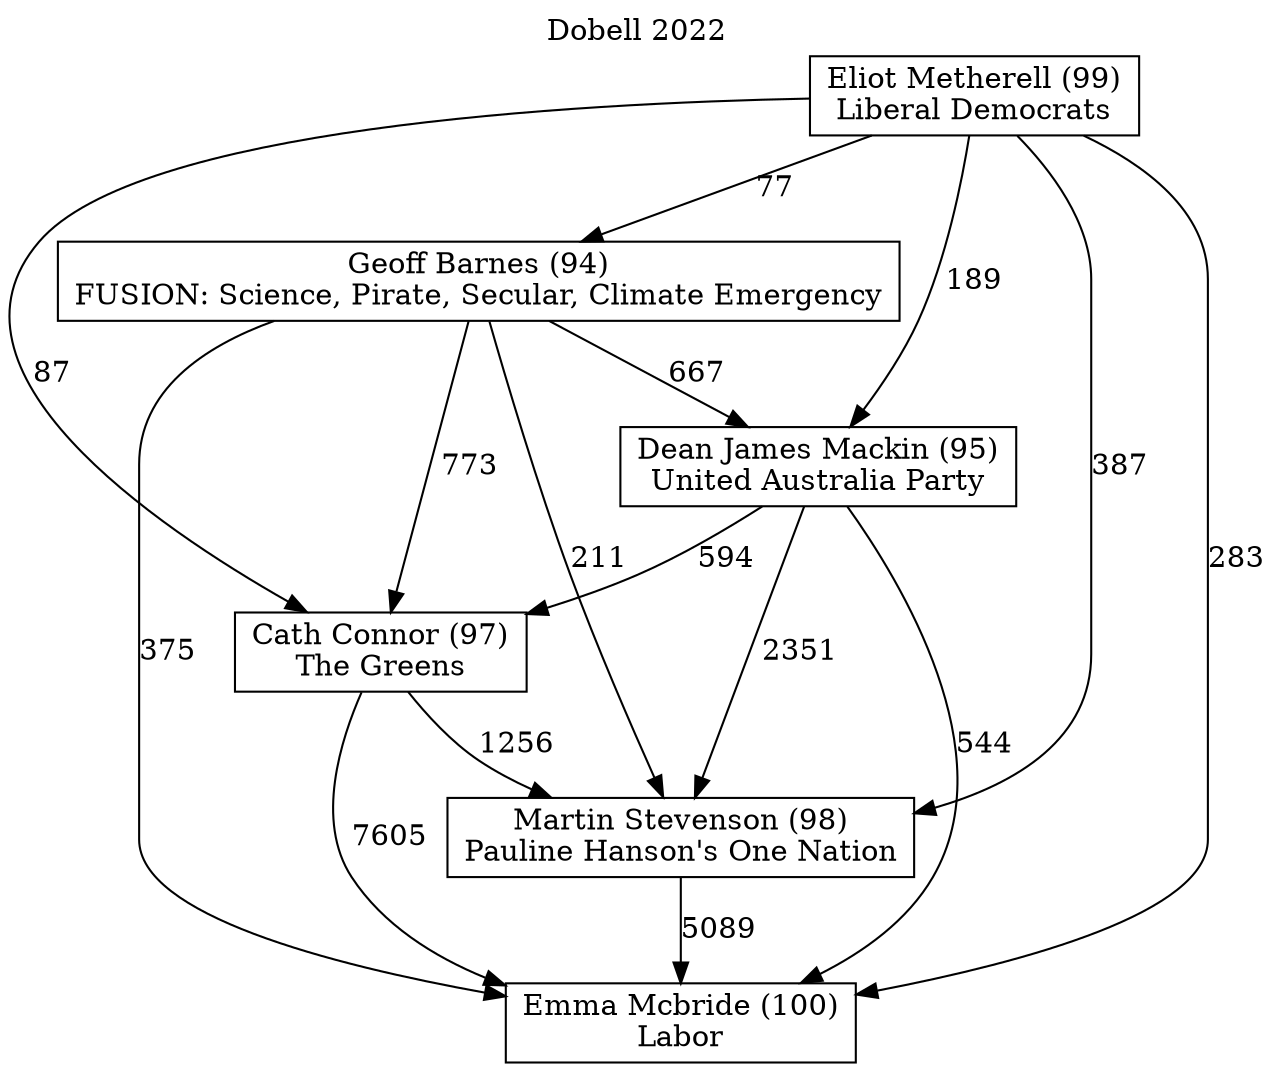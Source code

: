 // House preference flow
digraph "Emma Mcbride (100)_Dobell_2022" {
	graph [label="Dobell 2022" labelloc=t mclimit=10]
	node [shape=box]
	"Martin Stevenson (98)" [label="Martin Stevenson (98)
Pauline Hanson's One Nation"]
	"Geoff Barnes (94)" [label="Geoff Barnes (94)
FUSION: Science, Pirate, Secular, Climate Emergency"]
	"Cath Connor (97)" [label="Cath Connor (97)
The Greens"]
	"Emma Mcbride (100)" [label="Emma Mcbride (100)
Labor"]
	"Dean James Mackin (95)" [label="Dean James Mackin (95)
United Australia Party"]
	"Eliot Metherell (99)" [label="Eliot Metherell (99)
Liberal Democrats"]
	"Eliot Metherell (99)" -> "Martin Stevenson (98)" [label=387]
	"Dean James Mackin (95)" -> "Martin Stevenson (98)" [label=2351]
	"Dean James Mackin (95)" -> "Cath Connor (97)" [label=594]
	"Martin Stevenson (98)" -> "Emma Mcbride (100)" [label=5089]
	"Eliot Metherell (99)" -> "Geoff Barnes (94)" [label=77]
	"Geoff Barnes (94)" -> "Emma Mcbride (100)" [label=375]
	"Geoff Barnes (94)" -> "Cath Connor (97)" [label=773]
	"Dean James Mackin (95)" -> "Emma Mcbride (100)" [label=544]
	"Geoff Barnes (94)" -> "Dean James Mackin (95)" [label=667]
	"Geoff Barnes (94)" -> "Martin Stevenson (98)" [label=211]
	"Cath Connor (97)" -> "Emma Mcbride (100)" [label=7605]
	"Cath Connor (97)" -> "Martin Stevenson (98)" [label=1256]
	"Eliot Metherell (99)" -> "Dean James Mackin (95)" [label=189]
	"Eliot Metherell (99)" -> "Cath Connor (97)" [label=87]
	"Eliot Metherell (99)" -> "Emma Mcbride (100)" [label=283]
}

